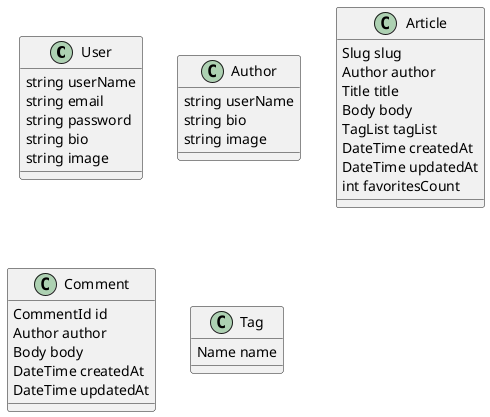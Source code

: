@startuml
class User {
    string userName
    string email
    string password
    string bio
    string image
}

class Author {
    string userName
    string bio
    string image
}

class Article {
    Slug slug
    Author author
    Title title
    Body body
    TagList tagList
    DateTime createdAt
    DateTime updatedAt
    int favoritesCount
}

class Comment {
    CommentId id
    Author author
    Body body
    DateTime createdAt
    DateTime updatedAt
}

class Tag {
    Name name
}
@enduml
